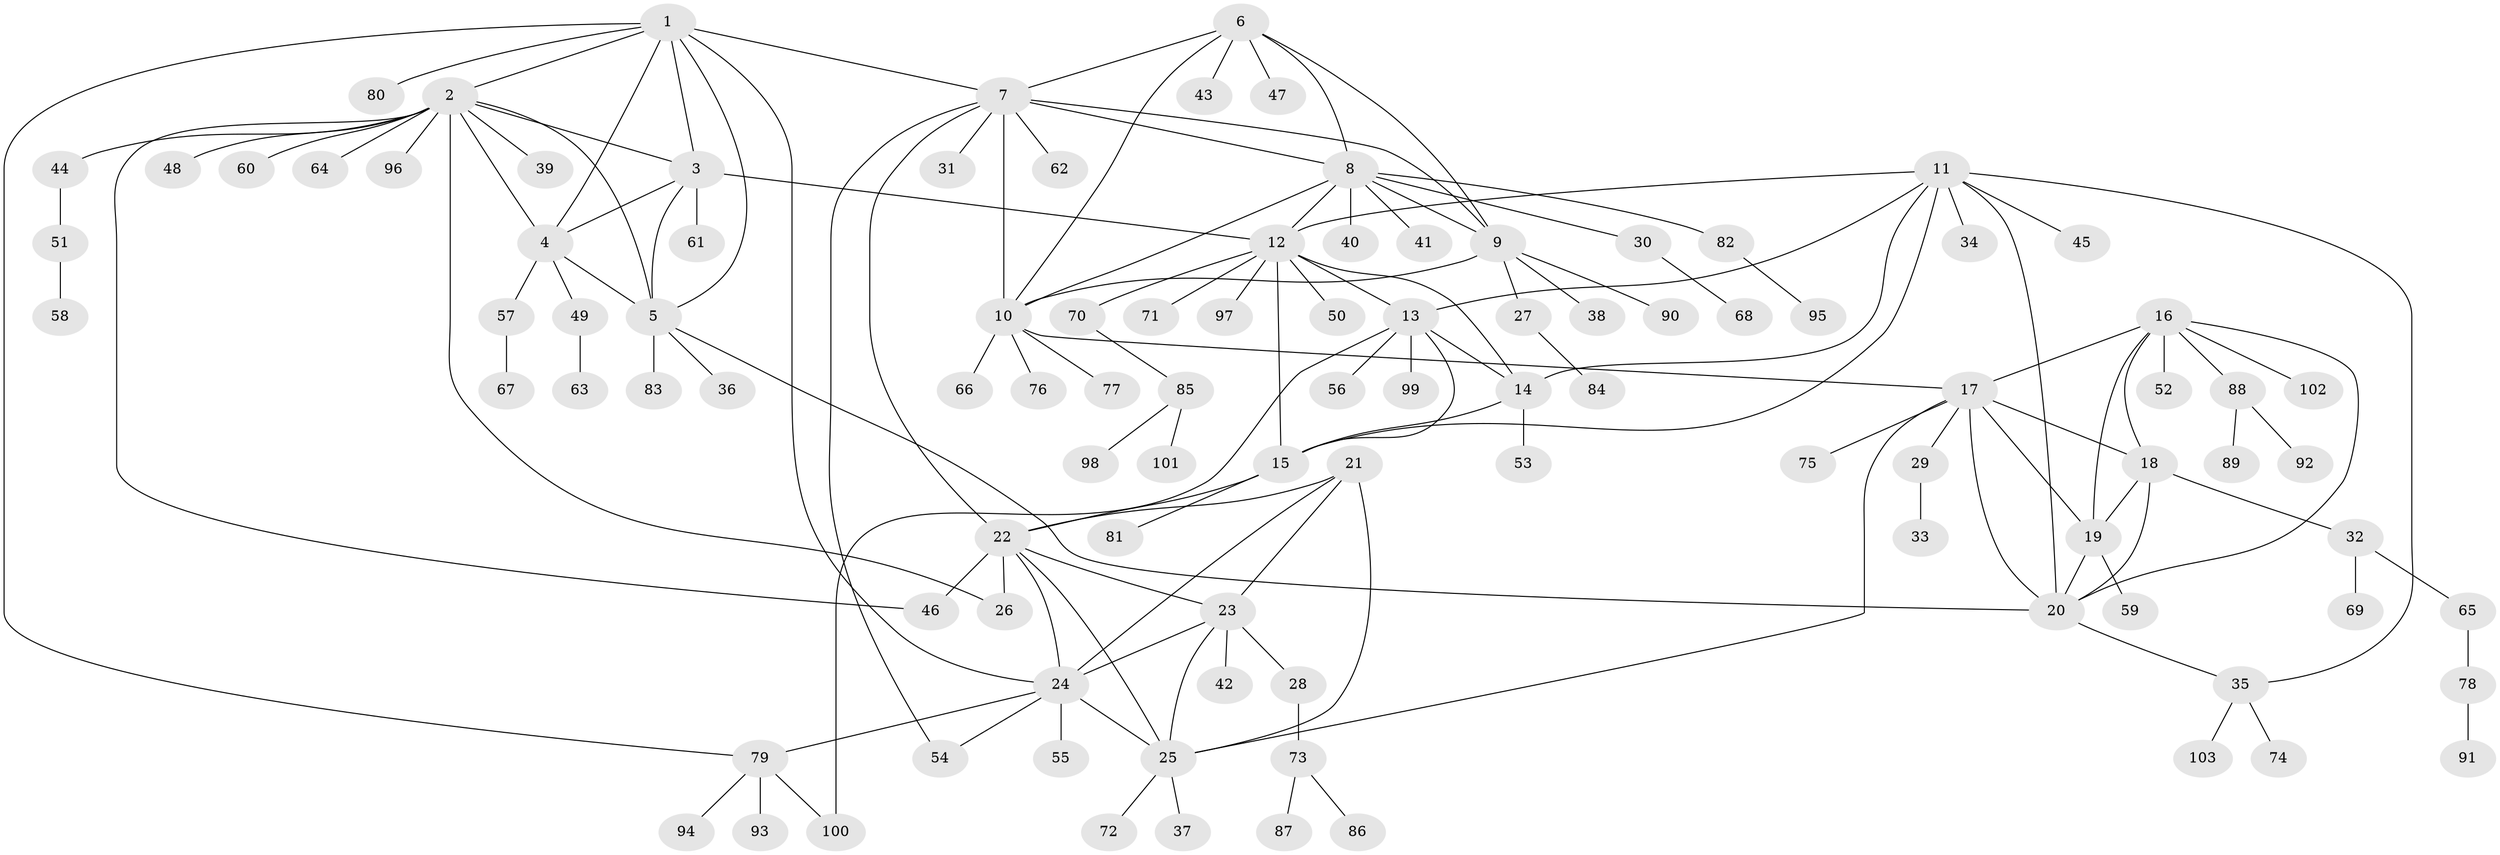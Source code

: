 // Generated by graph-tools (version 1.1) at 2025/26/03/09/25 03:26:43]
// undirected, 103 vertices, 144 edges
graph export_dot {
graph [start="1"]
  node [color=gray90,style=filled];
  1;
  2;
  3;
  4;
  5;
  6;
  7;
  8;
  9;
  10;
  11;
  12;
  13;
  14;
  15;
  16;
  17;
  18;
  19;
  20;
  21;
  22;
  23;
  24;
  25;
  26;
  27;
  28;
  29;
  30;
  31;
  32;
  33;
  34;
  35;
  36;
  37;
  38;
  39;
  40;
  41;
  42;
  43;
  44;
  45;
  46;
  47;
  48;
  49;
  50;
  51;
  52;
  53;
  54;
  55;
  56;
  57;
  58;
  59;
  60;
  61;
  62;
  63;
  64;
  65;
  66;
  67;
  68;
  69;
  70;
  71;
  72;
  73;
  74;
  75;
  76;
  77;
  78;
  79;
  80;
  81;
  82;
  83;
  84;
  85;
  86;
  87;
  88;
  89;
  90;
  91;
  92;
  93;
  94;
  95;
  96;
  97;
  98;
  99;
  100;
  101;
  102;
  103;
  1 -- 2;
  1 -- 3;
  1 -- 4;
  1 -- 5;
  1 -- 7;
  1 -- 24;
  1 -- 79;
  1 -- 80;
  2 -- 3;
  2 -- 4;
  2 -- 5;
  2 -- 26;
  2 -- 39;
  2 -- 44;
  2 -- 46;
  2 -- 48;
  2 -- 60;
  2 -- 64;
  2 -- 96;
  3 -- 4;
  3 -- 5;
  3 -- 12;
  3 -- 61;
  4 -- 5;
  4 -- 49;
  4 -- 57;
  5 -- 20;
  5 -- 36;
  5 -- 83;
  6 -- 7;
  6 -- 8;
  6 -- 9;
  6 -- 10;
  6 -- 43;
  6 -- 47;
  7 -- 8;
  7 -- 9;
  7 -- 10;
  7 -- 22;
  7 -- 31;
  7 -- 54;
  7 -- 62;
  8 -- 9;
  8 -- 10;
  8 -- 12;
  8 -- 30;
  8 -- 40;
  8 -- 41;
  8 -- 82;
  9 -- 10;
  9 -- 27;
  9 -- 38;
  9 -- 90;
  10 -- 17;
  10 -- 66;
  10 -- 76;
  10 -- 77;
  11 -- 12;
  11 -- 13;
  11 -- 14;
  11 -- 15;
  11 -- 20;
  11 -- 34;
  11 -- 35;
  11 -- 45;
  12 -- 13;
  12 -- 14;
  12 -- 15;
  12 -- 50;
  12 -- 70;
  12 -- 71;
  12 -- 97;
  13 -- 14;
  13 -- 15;
  13 -- 56;
  13 -- 99;
  13 -- 100;
  14 -- 15;
  14 -- 53;
  15 -- 22;
  15 -- 81;
  16 -- 17;
  16 -- 18;
  16 -- 19;
  16 -- 20;
  16 -- 52;
  16 -- 88;
  16 -- 102;
  17 -- 18;
  17 -- 19;
  17 -- 20;
  17 -- 25;
  17 -- 29;
  17 -- 75;
  18 -- 19;
  18 -- 20;
  18 -- 32;
  19 -- 20;
  19 -- 59;
  20 -- 35;
  21 -- 22;
  21 -- 23;
  21 -- 24;
  21 -- 25;
  22 -- 23;
  22 -- 24;
  22 -- 25;
  22 -- 26;
  22 -- 46;
  23 -- 24;
  23 -- 25;
  23 -- 28;
  23 -- 42;
  24 -- 25;
  24 -- 54;
  24 -- 55;
  24 -- 79;
  25 -- 37;
  25 -- 72;
  27 -- 84;
  28 -- 73;
  29 -- 33;
  30 -- 68;
  32 -- 65;
  32 -- 69;
  35 -- 74;
  35 -- 103;
  44 -- 51;
  49 -- 63;
  51 -- 58;
  57 -- 67;
  65 -- 78;
  70 -- 85;
  73 -- 86;
  73 -- 87;
  78 -- 91;
  79 -- 93;
  79 -- 94;
  79 -- 100;
  82 -- 95;
  85 -- 98;
  85 -- 101;
  88 -- 89;
  88 -- 92;
}
